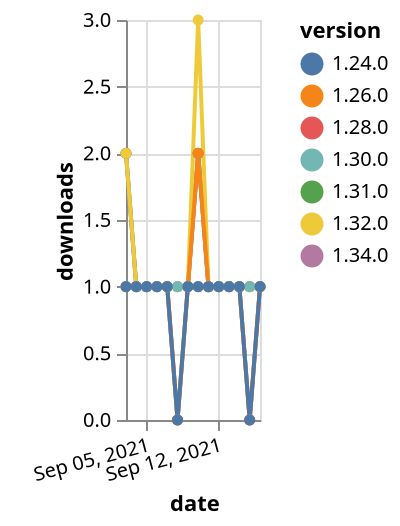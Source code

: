 {"$schema": "https://vega.github.io/schema/vega-lite/v5.json", "description": "A simple bar chart with embedded data.", "data": {"values": [{"date": "2021-09-03", "total": 144, "delta": 2, "version": "1.31.0"}, {"date": "2021-09-04", "total": 145, "delta": 1, "version": "1.31.0"}, {"date": "2021-09-05", "total": 146, "delta": 1, "version": "1.31.0"}, {"date": "2021-09-06", "total": 147, "delta": 1, "version": "1.31.0"}, {"date": "2021-09-07", "total": 148, "delta": 1, "version": "1.31.0"}, {"date": "2021-09-08", "total": 149, "delta": 1, "version": "1.31.0"}, {"date": "2021-09-09", "total": 150, "delta": 1, "version": "1.31.0"}, {"date": "2021-09-10", "total": 152, "delta": 2, "version": "1.31.0"}, {"date": "2021-09-11", "total": 153, "delta": 1, "version": "1.31.0"}, {"date": "2021-09-12", "total": 154, "delta": 1, "version": "1.31.0"}, {"date": "2021-09-13", "total": 155, "delta": 1, "version": "1.31.0"}, {"date": "2021-09-14", "total": 156, "delta": 1, "version": "1.31.0"}, {"date": "2021-09-15", "total": 157, "delta": 1, "version": "1.31.0"}, {"date": "2021-09-16", "total": 158, "delta": 1, "version": "1.31.0"}, {"date": "2021-09-03", "total": 114, "delta": 2, "version": "1.34.0"}, {"date": "2021-09-04", "total": 115, "delta": 1, "version": "1.34.0"}, {"date": "2021-09-05", "total": 116, "delta": 1, "version": "1.34.0"}, {"date": "2021-09-06", "total": 117, "delta": 1, "version": "1.34.0"}, {"date": "2021-09-07", "total": 118, "delta": 1, "version": "1.34.0"}, {"date": "2021-09-08", "total": 119, "delta": 1, "version": "1.34.0"}, {"date": "2021-09-09", "total": 120, "delta": 1, "version": "1.34.0"}, {"date": "2021-09-10", "total": 122, "delta": 2, "version": "1.34.0"}, {"date": "2021-09-11", "total": 123, "delta": 1, "version": "1.34.0"}, {"date": "2021-09-12", "total": 124, "delta": 1, "version": "1.34.0"}, {"date": "2021-09-13", "total": 125, "delta": 1, "version": "1.34.0"}, {"date": "2021-09-14", "total": 126, "delta": 1, "version": "1.34.0"}, {"date": "2021-09-15", "total": 127, "delta": 1, "version": "1.34.0"}, {"date": "2021-09-16", "total": 128, "delta": 1, "version": "1.34.0"}, {"date": "2021-09-03", "total": 167, "delta": 2, "version": "1.32.0"}, {"date": "2021-09-04", "total": 168, "delta": 1, "version": "1.32.0"}, {"date": "2021-09-05", "total": 169, "delta": 1, "version": "1.32.0"}, {"date": "2021-09-06", "total": 170, "delta": 1, "version": "1.32.0"}, {"date": "2021-09-07", "total": 171, "delta": 1, "version": "1.32.0"}, {"date": "2021-09-08", "total": 172, "delta": 1, "version": "1.32.0"}, {"date": "2021-09-09", "total": 173, "delta": 1, "version": "1.32.0"}, {"date": "2021-09-10", "total": 176, "delta": 3, "version": "1.32.0"}, {"date": "2021-09-11", "total": 177, "delta": 1, "version": "1.32.0"}, {"date": "2021-09-12", "total": 178, "delta": 1, "version": "1.32.0"}, {"date": "2021-09-13", "total": 179, "delta": 1, "version": "1.32.0"}, {"date": "2021-09-14", "total": 180, "delta": 1, "version": "1.32.0"}, {"date": "2021-09-15", "total": 181, "delta": 1, "version": "1.32.0"}, {"date": "2021-09-16", "total": 182, "delta": 1, "version": "1.32.0"}, {"date": "2021-09-03", "total": 170, "delta": 1, "version": "1.28.0"}, {"date": "2021-09-04", "total": 171, "delta": 1, "version": "1.28.0"}, {"date": "2021-09-05", "total": 172, "delta": 1, "version": "1.28.0"}, {"date": "2021-09-06", "total": 173, "delta": 1, "version": "1.28.0"}, {"date": "2021-09-07", "total": 174, "delta": 1, "version": "1.28.0"}, {"date": "2021-09-08", "total": 174, "delta": 0, "version": "1.28.0"}, {"date": "2021-09-09", "total": 175, "delta": 1, "version": "1.28.0"}, {"date": "2021-09-10", "total": 176, "delta": 1, "version": "1.28.0"}, {"date": "2021-09-11", "total": 177, "delta": 1, "version": "1.28.0"}, {"date": "2021-09-12", "total": 178, "delta": 1, "version": "1.28.0"}, {"date": "2021-09-13", "total": 179, "delta": 1, "version": "1.28.0"}, {"date": "2021-09-14", "total": 180, "delta": 1, "version": "1.28.0"}, {"date": "2021-09-15", "total": 180, "delta": 0, "version": "1.28.0"}, {"date": "2021-09-16", "total": 181, "delta": 1, "version": "1.28.0"}, {"date": "2021-09-03", "total": 276, "delta": 1, "version": "1.26.0"}, {"date": "2021-09-04", "total": 277, "delta": 1, "version": "1.26.0"}, {"date": "2021-09-05", "total": 278, "delta": 1, "version": "1.26.0"}, {"date": "2021-09-06", "total": 279, "delta": 1, "version": "1.26.0"}, {"date": "2021-09-07", "total": 280, "delta": 1, "version": "1.26.0"}, {"date": "2021-09-08", "total": 280, "delta": 0, "version": "1.26.0"}, {"date": "2021-09-09", "total": 281, "delta": 1, "version": "1.26.0"}, {"date": "2021-09-10", "total": 283, "delta": 2, "version": "1.26.0"}, {"date": "2021-09-11", "total": 284, "delta": 1, "version": "1.26.0"}, {"date": "2021-09-12", "total": 285, "delta": 1, "version": "1.26.0"}, {"date": "2021-09-13", "total": 286, "delta": 1, "version": "1.26.0"}, {"date": "2021-09-14", "total": 287, "delta": 1, "version": "1.26.0"}, {"date": "2021-09-15", "total": 287, "delta": 0, "version": "1.26.0"}, {"date": "2021-09-16", "total": 288, "delta": 1, "version": "1.26.0"}, {"date": "2021-09-03", "total": 150, "delta": 1, "version": "1.30.0"}, {"date": "2021-09-04", "total": 151, "delta": 1, "version": "1.30.0"}, {"date": "2021-09-05", "total": 152, "delta": 1, "version": "1.30.0"}, {"date": "2021-09-06", "total": 153, "delta": 1, "version": "1.30.0"}, {"date": "2021-09-07", "total": 154, "delta": 1, "version": "1.30.0"}, {"date": "2021-09-08", "total": 155, "delta": 1, "version": "1.30.0"}, {"date": "2021-09-09", "total": 156, "delta": 1, "version": "1.30.0"}, {"date": "2021-09-10", "total": 157, "delta": 1, "version": "1.30.0"}, {"date": "2021-09-11", "total": 158, "delta": 1, "version": "1.30.0"}, {"date": "2021-09-12", "total": 159, "delta": 1, "version": "1.30.0"}, {"date": "2021-09-13", "total": 160, "delta": 1, "version": "1.30.0"}, {"date": "2021-09-14", "total": 161, "delta": 1, "version": "1.30.0"}, {"date": "2021-09-15", "total": 162, "delta": 1, "version": "1.30.0"}, {"date": "2021-09-16", "total": 163, "delta": 1, "version": "1.30.0"}, {"date": "2021-09-03", "total": 219, "delta": 1, "version": "1.24.0"}, {"date": "2021-09-04", "total": 220, "delta": 1, "version": "1.24.0"}, {"date": "2021-09-05", "total": 221, "delta": 1, "version": "1.24.0"}, {"date": "2021-09-06", "total": 222, "delta": 1, "version": "1.24.0"}, {"date": "2021-09-07", "total": 223, "delta": 1, "version": "1.24.0"}, {"date": "2021-09-08", "total": 223, "delta": 0, "version": "1.24.0"}, {"date": "2021-09-09", "total": 224, "delta": 1, "version": "1.24.0"}, {"date": "2021-09-10", "total": 225, "delta": 1, "version": "1.24.0"}, {"date": "2021-09-11", "total": 226, "delta": 1, "version": "1.24.0"}, {"date": "2021-09-12", "total": 227, "delta": 1, "version": "1.24.0"}, {"date": "2021-09-13", "total": 228, "delta": 1, "version": "1.24.0"}, {"date": "2021-09-14", "total": 229, "delta": 1, "version": "1.24.0"}, {"date": "2021-09-15", "total": 229, "delta": 0, "version": "1.24.0"}, {"date": "2021-09-16", "total": 230, "delta": 1, "version": "1.24.0"}]}, "width": "container", "mark": {"type": "line", "point": {"filled": true}}, "encoding": {"x": {"field": "date", "type": "temporal", "timeUnit": "yearmonthdate", "title": "date", "axis": {"labelAngle": -15}}, "y": {"field": "delta", "type": "quantitative", "title": "downloads"}, "color": {"field": "version", "type": "nominal"}, "tooltip": {"field": "delta"}}}